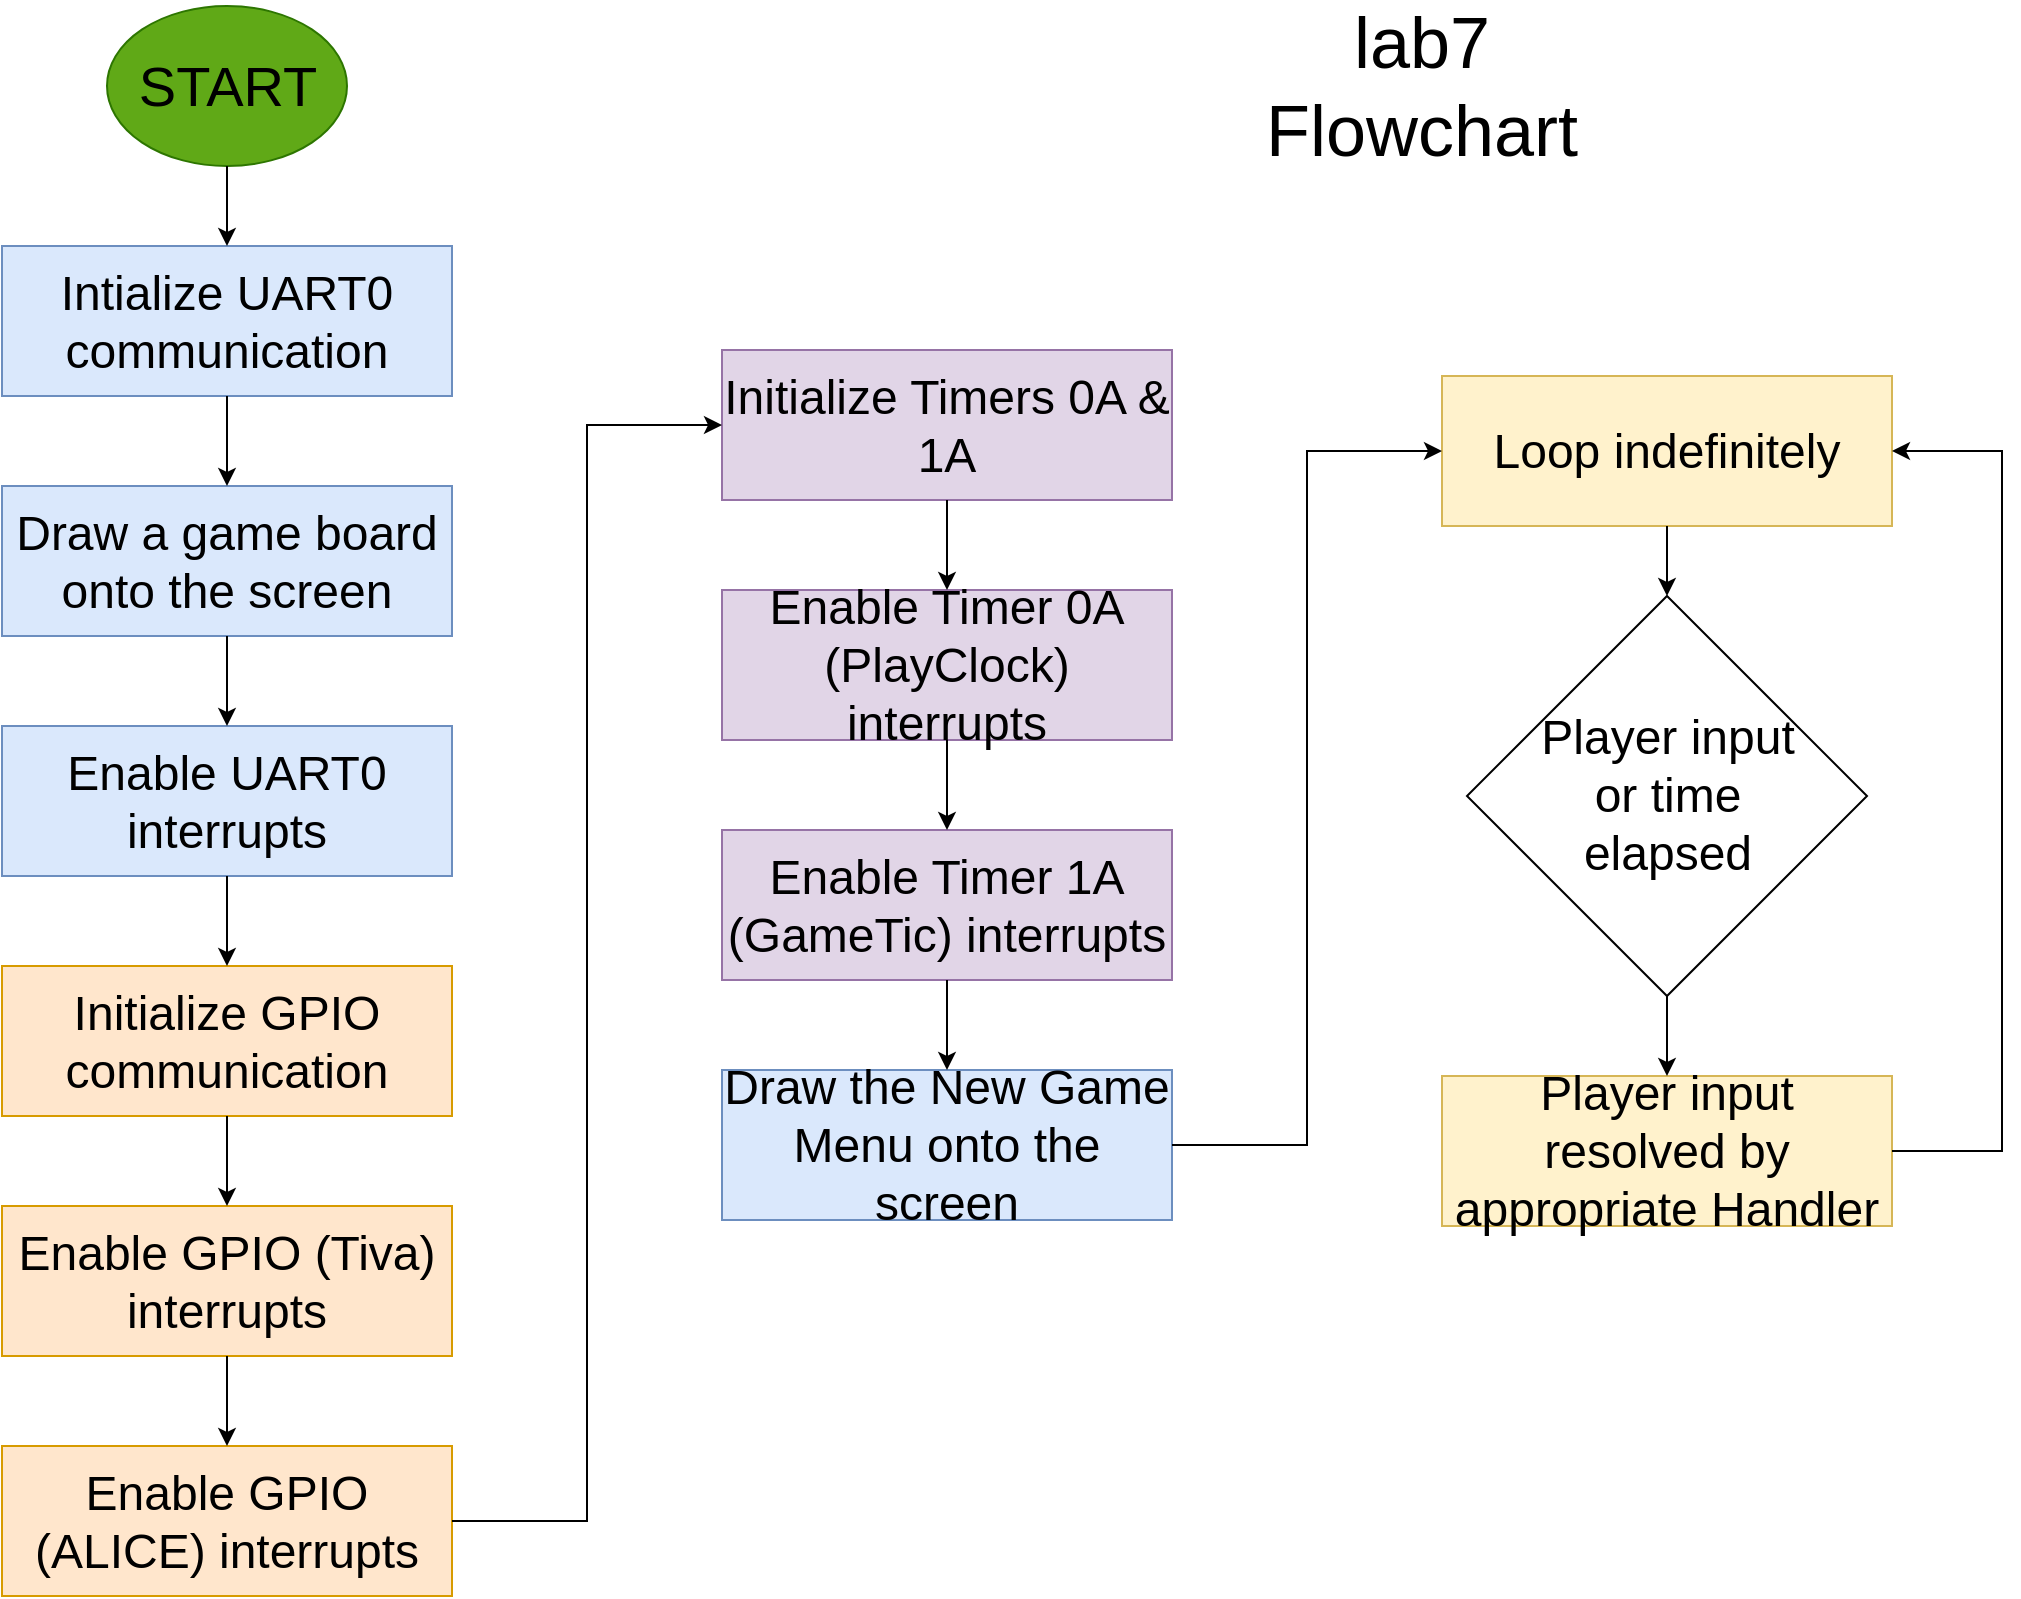 <mxfile version="26.2.15">
  <diagram name="Page-1" id="bebfDUdT1X1oqaOm3mkw">
    <mxGraphModel dx="1544" dy="1002" grid="1" gridSize="10" guides="1" tooltips="1" connect="1" arrows="1" fold="1" page="1" pageScale="1" pageWidth="1100" pageHeight="850" math="0" shadow="0">
      <root>
        <mxCell id="0" />
        <mxCell id="1" parent="0" />
        <mxCell id="rXyWjL3Gsa0teSV60g_N-1" value="" style="group" vertex="1" connectable="0" parent="1">
          <mxGeometry x="102.5" y="28" width="120" height="80" as="geometry" />
        </mxCell>
        <mxCell id="rXyWjL3Gsa0teSV60g_N-2" value="" style="ellipse;whiteSpace=wrap;html=1;fillColor=#60a917;fontColor=#ffffff;strokeColor=#2D7600;" vertex="1" parent="rXyWjL3Gsa0teSV60g_N-1">
          <mxGeometry width="120" height="80" as="geometry" />
        </mxCell>
        <mxCell id="rXyWjL3Gsa0teSV60g_N-3" value="&lt;font style=&quot;font-size: 28px;&quot;&gt;START&lt;/font&gt;" style="text;html=1;align=center;verticalAlign=middle;whiteSpace=wrap;rounded=0;" vertex="1" parent="rXyWjL3Gsa0teSV60g_N-1">
          <mxGeometry x="30" y="25" width="60" height="30" as="geometry" />
        </mxCell>
        <mxCell id="rXyWjL3Gsa0teSV60g_N-4" value="&lt;font style=&quot;font-size: 36px;&quot;&gt;lab7 Flowchart&lt;/font&gt;" style="text;html=1;align=center;verticalAlign=middle;whiteSpace=wrap;rounded=0;" vertex="1" parent="1">
          <mxGeometry x="730" y="53" width="60" height="30" as="geometry" />
        </mxCell>
        <mxCell id="rXyWjL3Gsa0teSV60g_N-5" value="" style="group" vertex="1" connectable="0" parent="1">
          <mxGeometry x="50" y="148" width="225" height="75" as="geometry" />
        </mxCell>
        <mxCell id="rXyWjL3Gsa0teSV60g_N-6" value="" style="rounded=1;whiteSpace=wrap;html=1;" vertex="1" parent="rXyWjL3Gsa0teSV60g_N-5">
          <mxGeometry width="225" height="75" as="geometry" />
        </mxCell>
        <mxCell id="rXyWjL3Gsa0teSV60g_N-7" value="&lt;span style=&quot;font-size: 24px;&quot;&gt;Intialize UART0 communication&lt;/span&gt;" style="text;html=1;align=center;verticalAlign=middle;whiteSpace=wrap;rounded=0;fillColor=#dae8fc;strokeColor=#6c8ebf;" vertex="1" parent="rXyWjL3Gsa0teSV60g_N-5">
          <mxGeometry width="225" height="75" as="geometry" />
        </mxCell>
        <mxCell id="rXyWjL3Gsa0teSV60g_N-8" value="" style="group" vertex="1" connectable="0" parent="1">
          <mxGeometry x="50" y="268" width="225" height="75" as="geometry" />
        </mxCell>
        <mxCell id="rXyWjL3Gsa0teSV60g_N-9" value="" style="rounded=1;whiteSpace=wrap;html=1;" vertex="1" parent="rXyWjL3Gsa0teSV60g_N-8">
          <mxGeometry width="225" height="75" as="geometry" />
        </mxCell>
        <mxCell id="rXyWjL3Gsa0teSV60g_N-10" value="&lt;font style=&quot;font-size: 24px;&quot;&gt;Draw a game board onto the screen&lt;/font&gt;" style="text;html=1;align=center;verticalAlign=middle;whiteSpace=wrap;rounded=0;fillColor=#dae8fc;strokeColor=#6c8ebf;" vertex="1" parent="rXyWjL3Gsa0teSV60g_N-8">
          <mxGeometry width="225" height="75" as="geometry" />
        </mxCell>
        <mxCell id="rXyWjL3Gsa0teSV60g_N-11" value="" style="group" vertex="1" connectable="0" parent="1">
          <mxGeometry x="50" y="388" width="225" height="75" as="geometry" />
        </mxCell>
        <mxCell id="rXyWjL3Gsa0teSV60g_N-12" value="" style="rounded=1;whiteSpace=wrap;html=1;" vertex="1" parent="rXyWjL3Gsa0teSV60g_N-11">
          <mxGeometry width="225" height="75" as="geometry" />
        </mxCell>
        <mxCell id="rXyWjL3Gsa0teSV60g_N-13" value="&lt;font style=&quot;font-size: 24px;&quot;&gt;Enable UART0 interrupts&lt;/font&gt;" style="text;html=1;align=center;verticalAlign=middle;whiteSpace=wrap;rounded=0;fillColor=#dae8fc;strokeColor=#6c8ebf;" vertex="1" parent="rXyWjL3Gsa0teSV60g_N-11">
          <mxGeometry width="225" height="75" as="geometry" />
        </mxCell>
        <mxCell id="rXyWjL3Gsa0teSV60g_N-14" value="" style="group" vertex="1" connectable="0" parent="1">
          <mxGeometry x="50" y="508" width="225" height="75" as="geometry" />
        </mxCell>
        <mxCell id="rXyWjL3Gsa0teSV60g_N-15" value="" style="rounded=1;whiteSpace=wrap;html=1;" vertex="1" parent="rXyWjL3Gsa0teSV60g_N-14">
          <mxGeometry width="225" height="75" as="geometry" />
        </mxCell>
        <mxCell id="rXyWjL3Gsa0teSV60g_N-16" value="&lt;font style=&quot;font-size: 24px;&quot;&gt;Initialize GPIO communication&lt;/font&gt;" style="text;html=1;align=center;verticalAlign=middle;whiteSpace=wrap;rounded=0;fillColor=#ffe6cc;strokeColor=#d79b00;" vertex="1" parent="rXyWjL3Gsa0teSV60g_N-14">
          <mxGeometry width="225" height="75" as="geometry" />
        </mxCell>
        <mxCell id="rXyWjL3Gsa0teSV60g_N-17" value="" style="group" vertex="1" connectable="0" parent="1">
          <mxGeometry x="50" y="628" width="225" height="75" as="geometry" />
        </mxCell>
        <mxCell id="rXyWjL3Gsa0teSV60g_N-18" value="" style="rounded=1;whiteSpace=wrap;html=1;" vertex="1" parent="rXyWjL3Gsa0teSV60g_N-17">
          <mxGeometry width="225" height="75" as="geometry" />
        </mxCell>
        <mxCell id="rXyWjL3Gsa0teSV60g_N-19" value="&lt;font style=&quot;font-size: 24px;&quot;&gt;Enable GPIO (Tiva) interrupts&lt;/font&gt;" style="text;html=1;align=center;verticalAlign=middle;whiteSpace=wrap;rounded=0;fillColor=#ffe6cc;strokeColor=#d79b00;" vertex="1" parent="rXyWjL3Gsa0teSV60g_N-17">
          <mxGeometry width="225" height="75" as="geometry" />
        </mxCell>
        <mxCell id="rXyWjL3Gsa0teSV60g_N-20" value="" style="group" vertex="1" connectable="0" parent="1">
          <mxGeometry x="410" y="200" width="225" height="75" as="geometry" />
        </mxCell>
        <mxCell id="rXyWjL3Gsa0teSV60g_N-21" value="" style="rounded=1;whiteSpace=wrap;html=1;" vertex="1" parent="rXyWjL3Gsa0teSV60g_N-20">
          <mxGeometry width="225" height="75" as="geometry" />
        </mxCell>
        <mxCell id="rXyWjL3Gsa0teSV60g_N-22" value="&lt;font style=&quot;font-size: 24px;&quot;&gt;Initialize Timers 0A &amp;amp; 1A&lt;/font&gt;" style="text;html=1;align=center;verticalAlign=middle;whiteSpace=wrap;rounded=0;fillColor=#e1d5e7;strokeColor=#9673a6;" vertex="1" parent="rXyWjL3Gsa0teSV60g_N-20">
          <mxGeometry width="225" height="75" as="geometry" />
        </mxCell>
        <mxCell id="rXyWjL3Gsa0teSV60g_N-23" value="" style="group" vertex="1" connectable="0" parent="1">
          <mxGeometry x="50" y="748" width="225" height="75" as="geometry" />
        </mxCell>
        <mxCell id="rXyWjL3Gsa0teSV60g_N-24" value="" style="rounded=1;whiteSpace=wrap;html=1;" vertex="1" parent="rXyWjL3Gsa0teSV60g_N-23">
          <mxGeometry width="225" height="75" as="geometry" />
        </mxCell>
        <mxCell id="rXyWjL3Gsa0teSV60g_N-25" value="&lt;font style=&quot;font-size: 24px;&quot;&gt;Enable GPIO (ALICE) interrupts&lt;/font&gt;" style="text;html=1;align=center;verticalAlign=middle;whiteSpace=wrap;rounded=0;fillColor=#ffe6cc;strokeColor=#d79b00;" vertex="1" parent="rXyWjL3Gsa0teSV60g_N-23">
          <mxGeometry width="225" height="75" as="geometry" />
        </mxCell>
        <mxCell id="rXyWjL3Gsa0teSV60g_N-26" value="" style="group" vertex="1" connectable="0" parent="1">
          <mxGeometry x="410" y="320" width="225" height="75" as="geometry" />
        </mxCell>
        <mxCell id="rXyWjL3Gsa0teSV60g_N-27" value="" style="rounded=1;whiteSpace=wrap;html=1;" vertex="1" parent="rXyWjL3Gsa0teSV60g_N-26">
          <mxGeometry width="225" height="75" as="geometry" />
        </mxCell>
        <mxCell id="rXyWjL3Gsa0teSV60g_N-28" value="&lt;font style=&quot;font-size: 24px;&quot;&gt;Enable Timer 0A (PlayClock) interrupts&lt;/font&gt;" style="text;html=1;align=center;verticalAlign=middle;whiteSpace=wrap;rounded=0;fillColor=#e1d5e7;strokeColor=#9673a6;" vertex="1" parent="rXyWjL3Gsa0teSV60g_N-26">
          <mxGeometry width="225" height="75" as="geometry" />
        </mxCell>
        <mxCell id="rXyWjL3Gsa0teSV60g_N-29" value="" style="group" vertex="1" connectable="0" parent="1">
          <mxGeometry x="410" y="440" width="225" height="75" as="geometry" />
        </mxCell>
        <mxCell id="rXyWjL3Gsa0teSV60g_N-30" value="" style="rounded=1;whiteSpace=wrap;html=1;" vertex="1" parent="rXyWjL3Gsa0teSV60g_N-29">
          <mxGeometry width="225" height="75" as="geometry" />
        </mxCell>
        <mxCell id="rXyWjL3Gsa0teSV60g_N-31" value="&lt;font style=&quot;font-size: 24px;&quot;&gt;Enable Timer 1A (GameTic) interrupts&lt;/font&gt;" style="text;html=1;align=center;verticalAlign=middle;whiteSpace=wrap;rounded=0;fillColor=#e1d5e7;strokeColor=#9673a6;" vertex="1" parent="rXyWjL3Gsa0teSV60g_N-29">
          <mxGeometry width="225" height="75" as="geometry" />
        </mxCell>
        <mxCell id="rXyWjL3Gsa0teSV60g_N-32" value="" style="group" vertex="1" connectable="0" parent="1">
          <mxGeometry x="410" y="560" width="225" height="75" as="geometry" />
        </mxCell>
        <mxCell id="rXyWjL3Gsa0teSV60g_N-33" value="" style="rounded=1;whiteSpace=wrap;html=1;" vertex="1" parent="rXyWjL3Gsa0teSV60g_N-32">
          <mxGeometry width="225" height="75" as="geometry" />
        </mxCell>
        <mxCell id="rXyWjL3Gsa0teSV60g_N-34" value="&lt;font style=&quot;font-size: 24px;&quot;&gt;Draw the New Game Menu onto the screen&lt;/font&gt;" style="text;html=1;align=center;verticalAlign=middle;whiteSpace=wrap;rounded=0;fillColor=#dae8fc;strokeColor=#6c8ebf;" vertex="1" parent="rXyWjL3Gsa0teSV60g_N-32">
          <mxGeometry width="225" height="75" as="geometry" />
        </mxCell>
        <mxCell id="rXyWjL3Gsa0teSV60g_N-35" value="" style="group" vertex="1" connectable="0" parent="1">
          <mxGeometry x="770" y="213" width="225" height="75" as="geometry" />
        </mxCell>
        <mxCell id="rXyWjL3Gsa0teSV60g_N-36" value="" style="rounded=1;whiteSpace=wrap;html=1;" vertex="1" parent="rXyWjL3Gsa0teSV60g_N-35">
          <mxGeometry width="225" height="75" as="geometry" />
        </mxCell>
        <mxCell id="rXyWjL3Gsa0teSV60g_N-37" value="&lt;font style=&quot;font-size: 24px;&quot;&gt;Loop indefinitely&lt;/font&gt;" style="text;html=1;align=center;verticalAlign=middle;whiteSpace=wrap;rounded=0;fillColor=#fff2cc;strokeColor=#d6b656;" vertex="1" parent="rXyWjL3Gsa0teSV60g_N-35">
          <mxGeometry width="225" height="75" as="geometry" />
        </mxCell>
        <mxCell id="rXyWjL3Gsa0teSV60g_N-38" value="" style="group" vertex="1" connectable="0" parent="1">
          <mxGeometry x="782.5" y="323" width="200" height="200" as="geometry" />
        </mxCell>
        <mxCell id="rXyWjL3Gsa0teSV60g_N-39" value="" style="rhombus;whiteSpace=wrap;html=1;" vertex="1" parent="rXyWjL3Gsa0teSV60g_N-38">
          <mxGeometry width="200" height="200" as="geometry" />
        </mxCell>
        <mxCell id="rXyWjL3Gsa0teSV60g_N-40" value="&lt;span style=&quot;font-size: 24px;&quot;&gt;Player input or time elapsed&lt;/span&gt;" style="text;html=1;align=center;verticalAlign=middle;whiteSpace=wrap;rounded=0;" vertex="1" parent="rXyWjL3Gsa0teSV60g_N-38">
          <mxGeometry x="30" y="70" width="140" height="60" as="geometry" />
        </mxCell>
        <mxCell id="rXyWjL3Gsa0teSV60g_N-41" value="" style="group" vertex="1" connectable="0" parent="1">
          <mxGeometry x="770" y="563" width="225" height="75" as="geometry" />
        </mxCell>
        <mxCell id="rXyWjL3Gsa0teSV60g_N-42" value="" style="rounded=1;whiteSpace=wrap;html=1;" vertex="1" parent="rXyWjL3Gsa0teSV60g_N-41">
          <mxGeometry width="225" height="75" as="geometry" />
        </mxCell>
        <mxCell id="rXyWjL3Gsa0teSV60g_N-43" value="&lt;span style=&quot;font-size: 24px;&quot;&gt;Player input resolved by appropriate Handler&lt;/span&gt;" style="text;html=1;align=center;verticalAlign=middle;whiteSpace=wrap;rounded=0;fillColor=#fff2cc;strokeColor=#d6b656;" vertex="1" parent="rXyWjL3Gsa0teSV60g_N-41">
          <mxGeometry width="225" height="75" as="geometry" />
        </mxCell>
        <mxCell id="rXyWjL3Gsa0teSV60g_N-44" style="edgeStyle=orthogonalEdgeStyle;rounded=0;orthogonalLoop=1;jettySize=auto;html=1;exitX=0.5;exitY=1;exitDx=0;exitDy=0;entryX=0.5;entryY=0;entryDx=0;entryDy=0;" edge="1" parent="1" source="rXyWjL3Gsa0teSV60g_N-2" target="rXyWjL3Gsa0teSV60g_N-7">
          <mxGeometry relative="1" as="geometry" />
        </mxCell>
        <mxCell id="rXyWjL3Gsa0teSV60g_N-45" style="edgeStyle=orthogonalEdgeStyle;rounded=0;orthogonalLoop=1;jettySize=auto;html=1;exitX=0.5;exitY=1;exitDx=0;exitDy=0;entryX=0.5;entryY=0;entryDx=0;entryDy=0;" edge="1" parent="1" source="rXyWjL3Gsa0teSV60g_N-7" target="rXyWjL3Gsa0teSV60g_N-10">
          <mxGeometry relative="1" as="geometry" />
        </mxCell>
        <mxCell id="rXyWjL3Gsa0teSV60g_N-47" style="edgeStyle=orthogonalEdgeStyle;rounded=0;orthogonalLoop=1;jettySize=auto;html=1;exitX=0.5;exitY=1;exitDx=0;exitDy=0;entryX=0.5;entryY=0;entryDx=0;entryDy=0;" edge="1" parent="1" source="rXyWjL3Gsa0teSV60g_N-10" target="rXyWjL3Gsa0teSV60g_N-13">
          <mxGeometry relative="1" as="geometry" />
        </mxCell>
        <mxCell id="rXyWjL3Gsa0teSV60g_N-48" style="edgeStyle=orthogonalEdgeStyle;rounded=0;orthogonalLoop=1;jettySize=auto;html=1;exitX=0.5;exitY=1;exitDx=0;exitDy=0;entryX=0.5;entryY=0;entryDx=0;entryDy=0;" edge="1" parent="1" source="rXyWjL3Gsa0teSV60g_N-13" target="rXyWjL3Gsa0teSV60g_N-16">
          <mxGeometry relative="1" as="geometry" />
        </mxCell>
        <mxCell id="rXyWjL3Gsa0teSV60g_N-49" style="edgeStyle=orthogonalEdgeStyle;rounded=0;orthogonalLoop=1;jettySize=auto;html=1;exitX=0.5;exitY=1;exitDx=0;exitDy=0;entryX=0.5;entryY=0;entryDx=0;entryDy=0;" edge="1" parent="1" source="rXyWjL3Gsa0teSV60g_N-16" target="rXyWjL3Gsa0teSV60g_N-19">
          <mxGeometry relative="1" as="geometry" />
        </mxCell>
        <mxCell id="rXyWjL3Gsa0teSV60g_N-50" style="edgeStyle=orthogonalEdgeStyle;rounded=0;orthogonalLoop=1;jettySize=auto;html=1;exitX=0.5;exitY=1;exitDx=0;exitDy=0;entryX=0.5;entryY=0;entryDx=0;entryDy=0;" edge="1" parent="1" source="rXyWjL3Gsa0teSV60g_N-19" target="rXyWjL3Gsa0teSV60g_N-25">
          <mxGeometry relative="1" as="geometry" />
        </mxCell>
        <mxCell id="rXyWjL3Gsa0teSV60g_N-51" style="edgeStyle=orthogonalEdgeStyle;rounded=0;orthogonalLoop=1;jettySize=auto;html=1;exitX=1;exitY=0.5;exitDx=0;exitDy=0;entryX=0;entryY=0.5;entryDx=0;entryDy=0;" edge="1" parent="1" source="rXyWjL3Gsa0teSV60g_N-25" target="rXyWjL3Gsa0teSV60g_N-22">
          <mxGeometry relative="1" as="geometry" />
        </mxCell>
        <mxCell id="rXyWjL3Gsa0teSV60g_N-52" style="edgeStyle=orthogonalEdgeStyle;rounded=0;orthogonalLoop=1;jettySize=auto;html=1;exitX=0.5;exitY=1;exitDx=0;exitDy=0;entryX=0.5;entryY=0;entryDx=0;entryDy=0;" edge="1" parent="1" source="rXyWjL3Gsa0teSV60g_N-22" target="rXyWjL3Gsa0teSV60g_N-28">
          <mxGeometry relative="1" as="geometry" />
        </mxCell>
        <mxCell id="rXyWjL3Gsa0teSV60g_N-53" style="edgeStyle=orthogonalEdgeStyle;rounded=0;orthogonalLoop=1;jettySize=auto;html=1;exitX=0.5;exitY=1;exitDx=0;exitDy=0;entryX=0.5;entryY=0;entryDx=0;entryDy=0;" edge="1" parent="1" source="rXyWjL3Gsa0teSV60g_N-28" target="rXyWjL3Gsa0teSV60g_N-31">
          <mxGeometry relative="1" as="geometry" />
        </mxCell>
        <mxCell id="rXyWjL3Gsa0teSV60g_N-54" style="edgeStyle=orthogonalEdgeStyle;rounded=0;orthogonalLoop=1;jettySize=auto;html=1;exitX=0.5;exitY=1;exitDx=0;exitDy=0;entryX=0.5;entryY=0;entryDx=0;entryDy=0;" edge="1" parent="1" source="rXyWjL3Gsa0teSV60g_N-31" target="rXyWjL3Gsa0teSV60g_N-34">
          <mxGeometry relative="1" as="geometry" />
        </mxCell>
        <mxCell id="rXyWjL3Gsa0teSV60g_N-55" style="edgeStyle=orthogonalEdgeStyle;rounded=0;orthogonalLoop=1;jettySize=auto;html=1;exitX=1;exitY=0.5;exitDx=0;exitDy=0;entryX=0;entryY=0.5;entryDx=0;entryDy=0;" edge="1" parent="1" source="rXyWjL3Gsa0teSV60g_N-34" target="rXyWjL3Gsa0teSV60g_N-37">
          <mxGeometry relative="1" as="geometry" />
        </mxCell>
        <mxCell id="rXyWjL3Gsa0teSV60g_N-56" style="edgeStyle=orthogonalEdgeStyle;rounded=0;orthogonalLoop=1;jettySize=auto;html=1;exitX=1;exitY=0.5;exitDx=0;exitDy=0;entryX=1;entryY=0.5;entryDx=0;entryDy=0;" edge="1" parent="1" source="rXyWjL3Gsa0teSV60g_N-43" target="rXyWjL3Gsa0teSV60g_N-37">
          <mxGeometry relative="1" as="geometry">
            <Array as="points">
              <mxPoint x="1050" y="601" />
              <mxPoint x="1050" y="251" />
            </Array>
          </mxGeometry>
        </mxCell>
        <mxCell id="rXyWjL3Gsa0teSV60g_N-57" style="edgeStyle=orthogonalEdgeStyle;rounded=0;orthogonalLoop=1;jettySize=auto;html=1;exitX=0.5;exitY=1;exitDx=0;exitDy=0;entryX=0.5;entryY=0;entryDx=0;entryDy=0;" edge="1" parent="1" source="rXyWjL3Gsa0teSV60g_N-37" target="rXyWjL3Gsa0teSV60g_N-39">
          <mxGeometry relative="1" as="geometry" />
        </mxCell>
        <mxCell id="rXyWjL3Gsa0teSV60g_N-58" style="edgeStyle=orthogonalEdgeStyle;rounded=0;orthogonalLoop=1;jettySize=auto;html=1;exitX=0.5;exitY=1;exitDx=0;exitDy=0;entryX=0.5;entryY=0;entryDx=0;entryDy=0;" edge="1" parent="1" source="rXyWjL3Gsa0teSV60g_N-39" target="rXyWjL3Gsa0teSV60g_N-43">
          <mxGeometry relative="1" as="geometry" />
        </mxCell>
      </root>
    </mxGraphModel>
  </diagram>
</mxfile>
